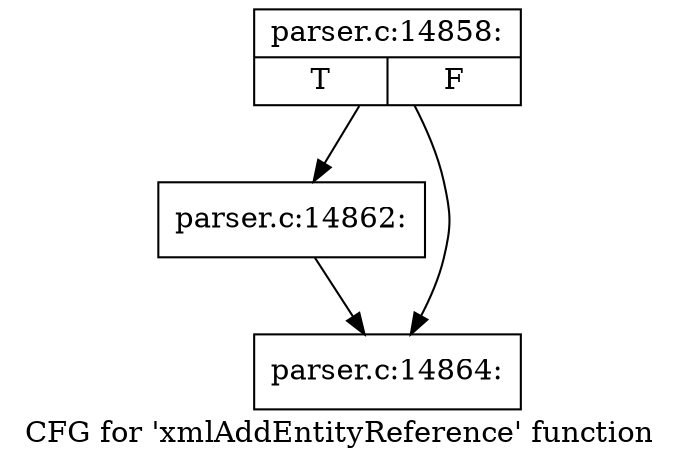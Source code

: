 digraph "CFG for 'xmlAddEntityReference' function" {
	label="CFG for 'xmlAddEntityReference' function";

	Node0x5effaa0 [shape=record,label="{parser.c:14858:|{<s0>T|<s1>F}}"];
	Node0x5effaa0 -> Node0x63eabb0;
	Node0x5effaa0 -> Node0x63eac00;
	Node0x63eabb0 [shape=record,label="{parser.c:14862:}"];
	Node0x63eabb0 -> Node0x63eac00;
	Node0x63eac00 [shape=record,label="{parser.c:14864:}"];
}
